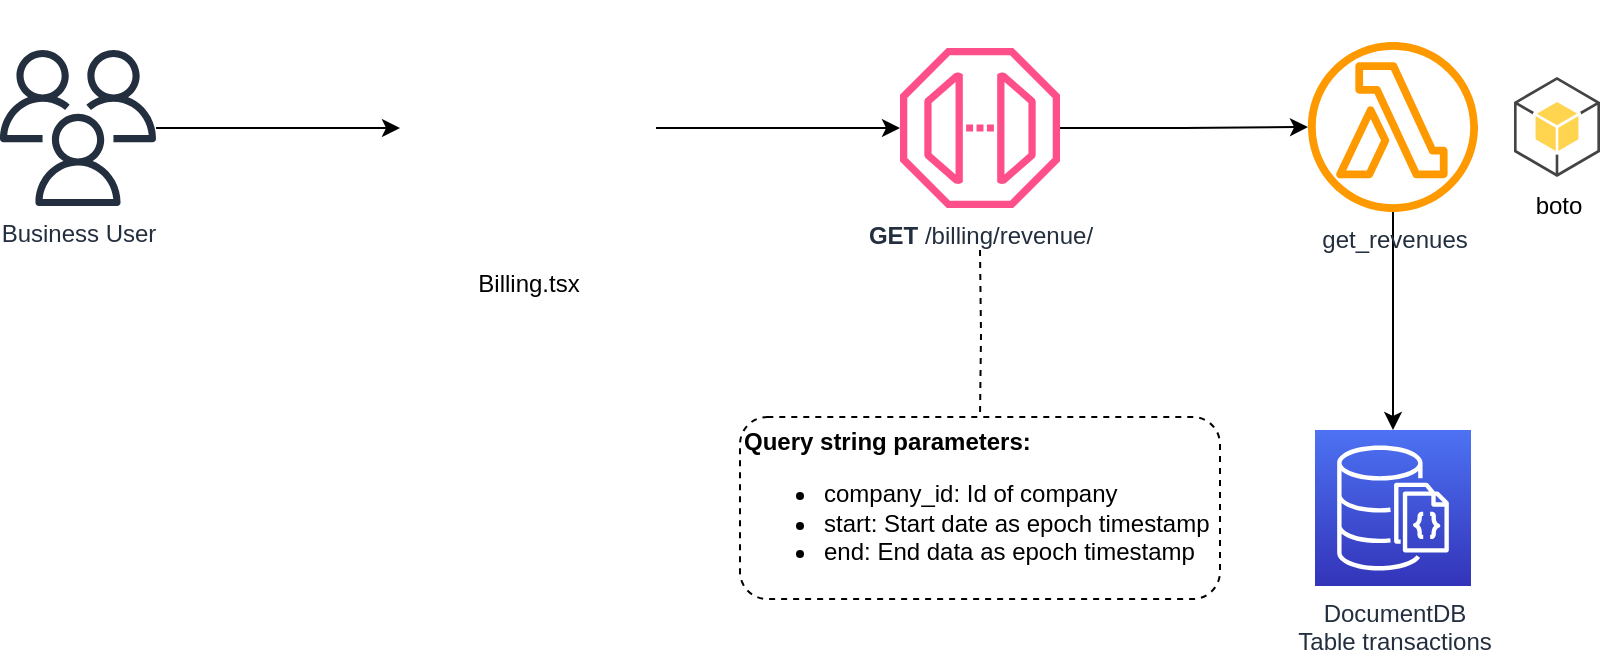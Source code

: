 <mxfile version="15.7.0" type="github">
  <diagram id="VvI6xnK7Ubtw1GrGe_8O" name="Page-1">
    <mxGraphModel dx="1422" dy="754" grid="1" gridSize="10" guides="1" tooltips="1" connect="1" arrows="1" fold="1" page="1" pageScale="1" pageWidth="850" pageHeight="1100" math="0" shadow="0">
      <root>
        <mxCell id="0" />
        <mxCell id="1" parent="0" />
        <mxCell id="kxR7DaWLTM8WRQEH6DTp-3" style="edgeStyle=orthogonalEdgeStyle;rounded=0;orthogonalLoop=1;jettySize=auto;html=1;" edge="1" parent="1" source="kxR7DaWLTM8WRQEH6DTp-1" target="kxR7DaWLTM8WRQEH6DTp-2">
          <mxGeometry relative="1" as="geometry" />
        </mxCell>
        <mxCell id="kxR7DaWLTM8WRQEH6DTp-1" value="Business User" style="sketch=0;outlineConnect=0;fontColor=#232F3E;gradientColor=none;fillColor=#232F3E;strokeColor=none;dashed=0;verticalLabelPosition=bottom;verticalAlign=top;align=center;html=1;fontSize=12;fontStyle=0;aspect=fixed;pointerEvents=1;shape=mxgraph.aws4.users;" vertex="1" parent="1">
          <mxGeometry x="110" y="260" width="78" height="78" as="geometry" />
        </mxCell>
        <mxCell id="kxR7DaWLTM8WRQEH6DTp-7" style="edgeStyle=orthogonalEdgeStyle;rounded=0;orthogonalLoop=1;jettySize=auto;html=1;" edge="1" parent="1" source="kxR7DaWLTM8WRQEH6DTp-2" target="kxR7DaWLTM8WRQEH6DTp-5">
          <mxGeometry relative="1" as="geometry" />
        </mxCell>
        <mxCell id="kxR7DaWLTM8WRQEH6DTp-2" value="Billing.tsx" style="shape=image;html=1;verticalAlign=top;verticalLabelPosition=bottom;labelBackgroundColor=#ffffff;imageAspect=0;aspect=fixed;image=https://cdn4.iconfinder.com/data/icons/logos-3/600/React.js_logo-128.png" vertex="1" parent="1">
          <mxGeometry x="310" y="235" width="128" height="128" as="geometry" />
        </mxCell>
        <mxCell id="kxR7DaWLTM8WRQEH6DTp-8" style="edgeStyle=orthogonalEdgeStyle;rounded=0;orthogonalLoop=1;jettySize=auto;html=1;" edge="1" parent="1" source="kxR7DaWLTM8WRQEH6DTp-5" target="kxR7DaWLTM8WRQEH6DTp-6">
          <mxGeometry relative="1" as="geometry" />
        </mxCell>
        <mxCell id="kxR7DaWLTM8WRQEH6DTp-13" style="edgeStyle=orthogonalEdgeStyle;rounded=0;orthogonalLoop=1;jettySize=auto;html=1;endArrow=none;endFill=0;dashed=1;" edge="1" parent="1" target="kxR7DaWLTM8WRQEH6DTp-12">
          <mxGeometry relative="1" as="geometry">
            <mxPoint x="600" y="360" as="sourcePoint" />
          </mxGeometry>
        </mxCell>
        <mxCell id="kxR7DaWLTM8WRQEH6DTp-5" value="&lt;b&gt;GET&lt;/b&gt; /billing/revenue/" style="sketch=0;outlineConnect=0;fontColor=#232F3E;gradientColor=none;fillColor=#FF4F8B;strokeColor=none;dashed=0;verticalLabelPosition=bottom;verticalAlign=top;align=center;html=1;fontSize=12;fontStyle=0;aspect=fixed;pointerEvents=1;shape=mxgraph.aws4.endpoint;" vertex="1" parent="1">
          <mxGeometry x="560" y="259" width="80" height="80" as="geometry" />
        </mxCell>
        <mxCell id="kxR7DaWLTM8WRQEH6DTp-15" style="edgeStyle=orthogonalEdgeStyle;rounded=0;orthogonalLoop=1;jettySize=auto;html=1;" edge="1" parent="1" source="kxR7DaWLTM8WRQEH6DTp-6" target="kxR7DaWLTM8WRQEH6DTp-14">
          <mxGeometry relative="1" as="geometry" />
        </mxCell>
        <mxCell id="kxR7DaWLTM8WRQEH6DTp-6" value="get_revenues" style="sketch=0;outlineConnect=0;fontColor=#232F3E;gradientColor=none;fillColor=#FF9900;strokeColor=none;dashed=0;verticalLabelPosition=bottom;verticalAlign=top;align=center;html=1;fontSize=12;fontStyle=0;aspect=fixed;pointerEvents=1;shape=mxgraph.aws4.lambda_function;" vertex="1" parent="1">
          <mxGeometry x="764" y="256" width="85" height="85" as="geometry" />
        </mxCell>
        <mxCell id="kxR7DaWLTM8WRQEH6DTp-9" value="" style="shape=image;html=1;verticalAlign=top;verticalLabelPosition=bottom;labelBackgroundColor=#ffffff;imageAspect=0;aspect=fixed;image=https://cdn2.iconfinder.com/data/icons/integers/60/number-one-128.png" vertex="1" parent="1">
          <mxGeometry x="230" y="240" width="40" height="40" as="geometry" />
        </mxCell>
        <mxCell id="kxR7DaWLTM8WRQEH6DTp-10" value="" style="shape=image;html=1;verticalAlign=top;verticalLabelPosition=bottom;labelBackgroundColor=#ffffff;imageAspect=0;aspect=fixed;image=https://cdn2.iconfinder.com/data/icons/integers/60/number-two-128.png" vertex="1" parent="1">
          <mxGeometry x="480" y="240" width="40" height="40" as="geometry" />
        </mxCell>
        <mxCell id="kxR7DaWLTM8WRQEH6DTp-11" value="" style="shape=image;html=1;verticalAlign=top;verticalLabelPosition=bottom;labelBackgroundColor=#ffffff;imageAspect=0;aspect=fixed;image=https://cdn2.iconfinder.com/data/icons/integers/60/number-three-128.png" vertex="1" parent="1">
          <mxGeometry x="680" y="240" width="40" height="40" as="geometry" />
        </mxCell>
        <mxCell id="kxR7DaWLTM8WRQEH6DTp-12" value="&lt;b&gt;Query string parameters:&lt;/b&gt;&lt;br&gt;&lt;ul&gt;&lt;li&gt;company_id: Id of company&lt;/li&gt;&lt;li&gt;start: Start date as epoch timestamp&lt;/li&gt;&lt;li&gt;end: End data as epoch timestamp&lt;/li&gt;&lt;/ul&gt;" style="rounded=1;whiteSpace=wrap;html=1;align=left;dashed=1;" vertex="1" parent="1">
          <mxGeometry x="480" y="443.5" width="240" height="91" as="geometry" />
        </mxCell>
        <mxCell id="kxR7DaWLTM8WRQEH6DTp-14" value="DocumentDB&lt;br&gt;Table transactions" style="sketch=0;points=[[0,0,0],[0.25,0,0],[0.5,0,0],[0.75,0,0],[1,0,0],[0,1,0],[0.25,1,0],[0.5,1,0],[0.75,1,0],[1,1,0],[0,0.25,0],[0,0.5,0],[0,0.75,0],[1,0.25,0],[1,0.5,0],[1,0.75,0]];outlineConnect=0;fontColor=#232F3E;gradientColor=#4D72F3;gradientDirection=north;fillColor=#3334B9;strokeColor=#ffffff;dashed=0;verticalLabelPosition=bottom;verticalAlign=top;align=center;html=1;fontSize=12;fontStyle=0;aspect=fixed;shape=mxgraph.aws4.resourceIcon;resIcon=mxgraph.aws4.documentdb_with_mongodb_compatibility;" vertex="1" parent="1">
          <mxGeometry x="767.5" y="450" width="78" height="78" as="geometry" />
        </mxCell>
        <mxCell id="kxR7DaWLTM8WRQEH6DTp-16" value="" style="shape=image;html=1;verticalAlign=top;verticalLabelPosition=bottom;labelBackgroundColor=#ffffff;imageAspect=0;aspect=fixed;image=https://cdn2.iconfinder.com/data/icons/integers/60/number-four-128.png" vertex="1" parent="1">
          <mxGeometry x="820" y="380" width="40" height="40" as="geometry" />
        </mxCell>
        <mxCell id="kxR7DaWLTM8WRQEH6DTp-17" value="boto" style="outlineConnect=0;dashed=0;verticalLabelPosition=bottom;verticalAlign=top;align=center;html=1;shape=mxgraph.aws3.android;fillColor=#FFD44F;gradientColor=none;" vertex="1" parent="1">
          <mxGeometry x="867" y="273.5" width="43" height="50" as="geometry" />
        </mxCell>
      </root>
    </mxGraphModel>
  </diagram>
</mxfile>

